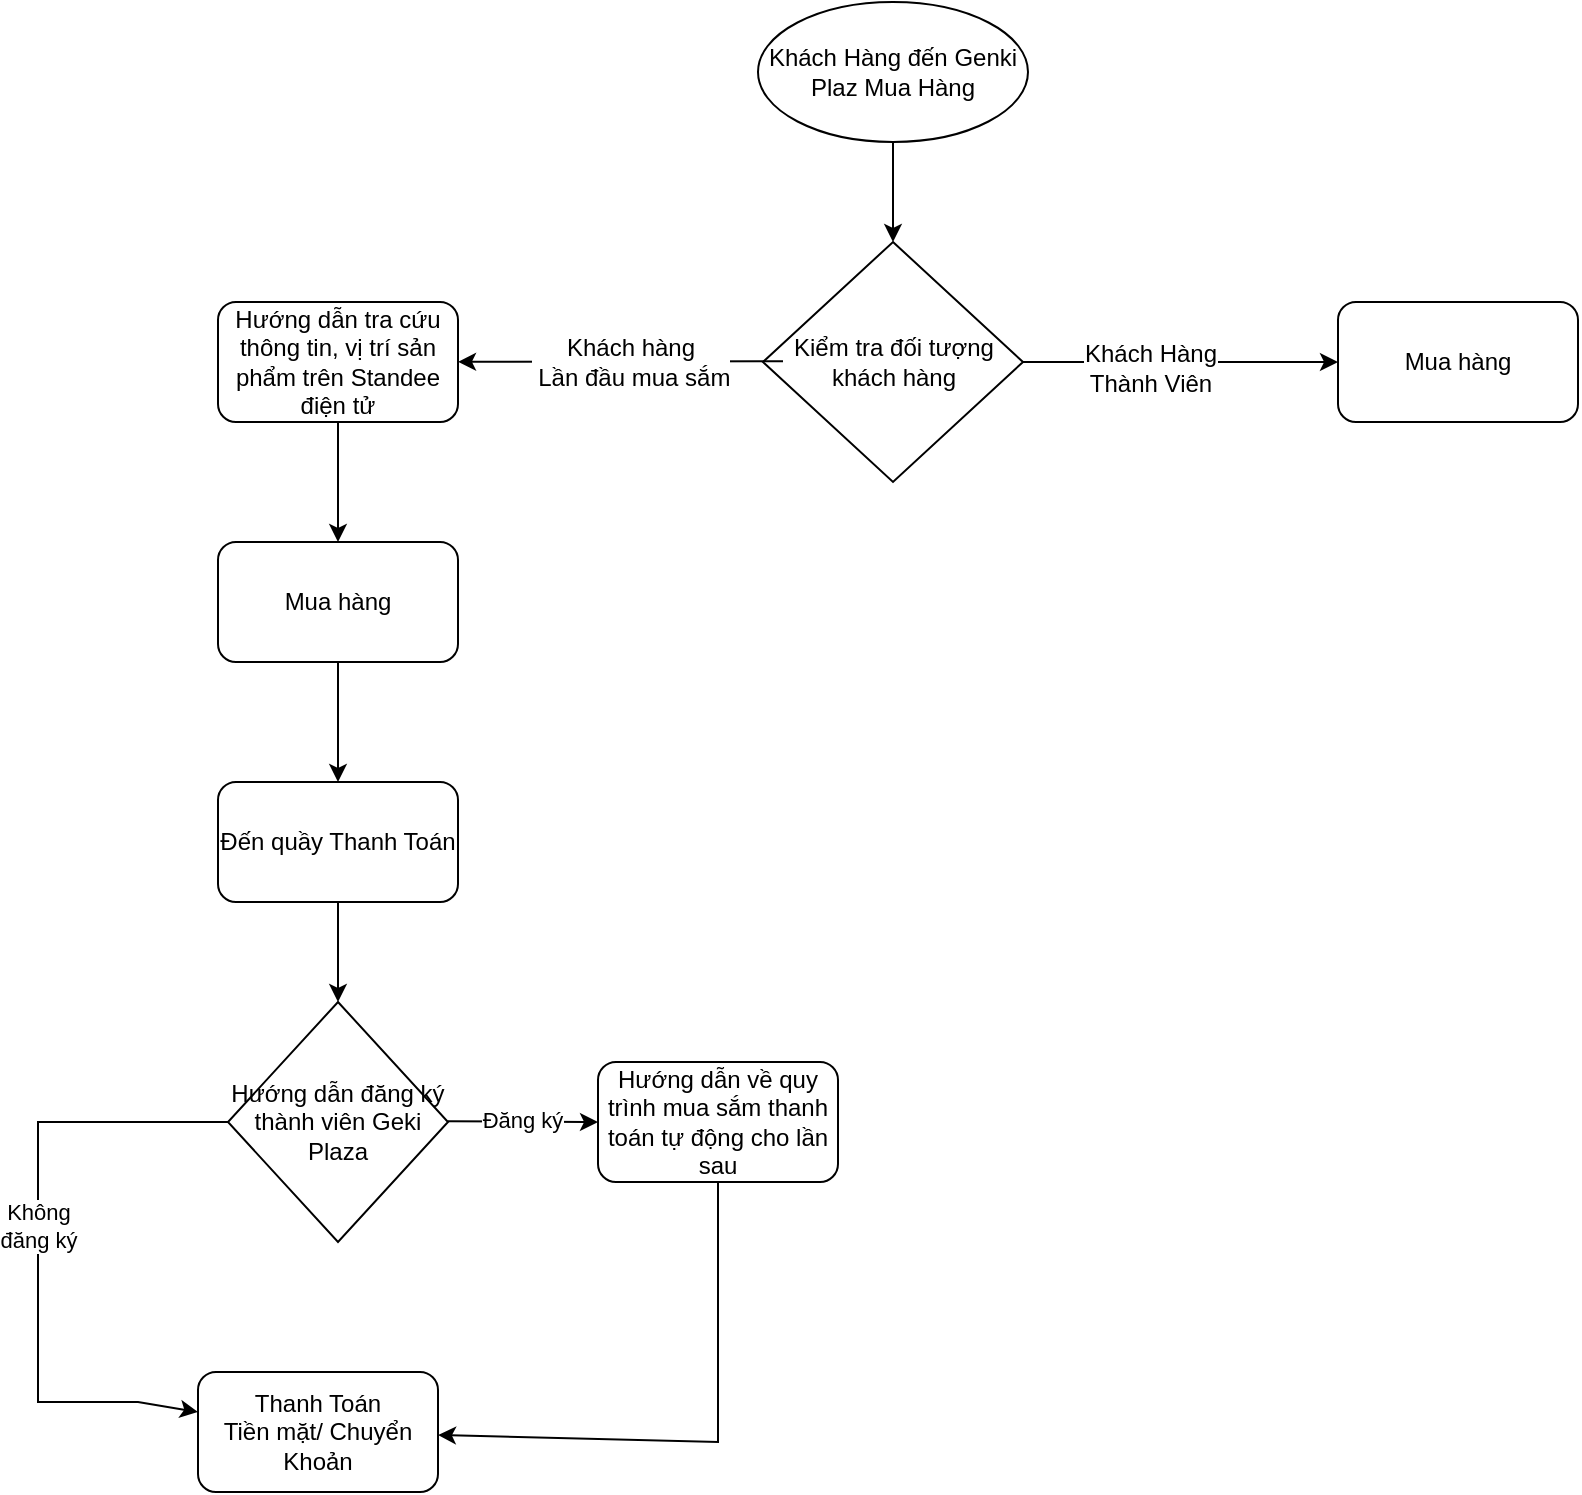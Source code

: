 <mxfile version="22.1.15" type="github">
  <diagram id="C5RBs43oDa-KdzZeNtuy" name="Page-1">
    <mxGraphModel dx="1816" dy="541" grid="1" gridSize="10" guides="1" tooltips="1" connect="1" arrows="1" fold="1" page="1" pageScale="1" pageWidth="827" pageHeight="1169" math="0" shadow="0">
      <root>
        <mxCell id="WIyWlLk6GJQsqaUBKTNV-0" />
        <mxCell id="WIyWlLk6GJQsqaUBKTNV-1" parent="WIyWlLk6GJQsqaUBKTNV-0" />
        <mxCell id="aPV8XcEKE8DMEjJSvruH-8" style="edgeStyle=orthogonalEdgeStyle;rounded=0;orthogonalLoop=1;jettySize=auto;html=1;exitX=0.5;exitY=1;exitDx=0;exitDy=0;fontSize=12;" edge="1" parent="WIyWlLk6GJQsqaUBKTNV-1" source="aPV8XcEKE8DMEjJSvruH-2" target="aPV8XcEKE8DMEjJSvruH-5">
          <mxGeometry relative="1" as="geometry" />
        </mxCell>
        <mxCell id="aPV8XcEKE8DMEjJSvruH-2" value="Khách Hàng đến Genki Plaz Mua Hàng" style="ellipse;whiteSpace=wrap;html=1;fontSize=12;" vertex="1" parent="WIyWlLk6GJQsqaUBKTNV-1">
          <mxGeometry x="310" y="20" width="135" height="70" as="geometry" />
        </mxCell>
        <mxCell id="aPV8XcEKE8DMEjJSvruH-5" value="Kiểm tra đối tượng khách hàng" style="rhombus;whiteSpace=wrap;html=1;fontSize=12;" vertex="1" parent="WIyWlLk6GJQsqaUBKTNV-1">
          <mxGeometry x="312.5" y="140" width="130" height="120" as="geometry" />
        </mxCell>
        <mxCell id="aPV8XcEKE8DMEjJSvruH-9" value="" style="endArrow=classic;html=1;rounded=0;fontSize=12;" edge="1" parent="WIyWlLk6GJQsqaUBKTNV-1" target="aPV8XcEKE8DMEjJSvruH-36">
          <mxGeometry width="50" height="50" relative="1" as="geometry">
            <mxPoint x="322.5" y="199.66" as="sourcePoint" />
            <mxPoint x="170" y="199.66" as="targetPoint" />
          </mxGeometry>
        </mxCell>
        <mxCell id="aPV8XcEKE8DMEjJSvruH-11" value="Khách hàng&lt;br style=&quot;font-size: 12px;&quot;&gt;&amp;nbsp;Lần đầu mua sắm" style="edgeLabel;html=1;align=center;verticalAlign=middle;resizable=0;points=[];fontSize=12;" vertex="1" connectable="0" parent="aPV8XcEKE8DMEjJSvruH-9">
          <mxGeometry x="0.009" y="7" relative="1" as="geometry">
            <mxPoint x="5" y="-7" as="offset" />
          </mxGeometry>
        </mxCell>
        <mxCell id="aPV8XcEKE8DMEjJSvruH-10" value="" style="endArrow=classic;html=1;rounded=0;fontSize=12;" edge="1" parent="WIyWlLk6GJQsqaUBKTNV-1" source="aPV8XcEKE8DMEjJSvruH-5" target="aPV8XcEKE8DMEjJSvruH-14">
          <mxGeometry width="50" height="50" relative="1" as="geometry">
            <mxPoint x="450.0" y="199.54" as="sourcePoint" />
            <mxPoint x="639.46" y="199.5" as="targetPoint" />
          </mxGeometry>
        </mxCell>
        <mxCell id="aPV8XcEKE8DMEjJSvruH-12" value="Khách Hàng&lt;br style=&quot;font-size: 12px;&quot;&gt;Thành Viên" style="edgeLabel;html=1;align=center;verticalAlign=middle;resizable=0;points=[];fontSize=12;" vertex="1" connectable="0" parent="aPV8XcEKE8DMEjJSvruH-10">
          <mxGeometry x="-0.293" y="-3" relative="1" as="geometry">
            <mxPoint x="8" as="offset" />
          </mxGeometry>
        </mxCell>
        <mxCell id="aPV8XcEKE8DMEjJSvruH-14" value="Mua hàng" style="rounded=1;whiteSpace=wrap;html=1;fontSize=12;" vertex="1" parent="WIyWlLk6GJQsqaUBKTNV-1">
          <mxGeometry x="600" y="170" width="120" height="60" as="geometry" />
        </mxCell>
        <mxCell id="aPV8XcEKE8DMEjJSvruH-15" value="Mua hàng" style="rounded=1;whiteSpace=wrap;html=1;fontSize=12;" vertex="1" parent="WIyWlLk6GJQsqaUBKTNV-1">
          <mxGeometry x="40" y="290" width="120" height="60" as="geometry" />
        </mxCell>
        <mxCell id="aPV8XcEKE8DMEjJSvruH-16" value="Đến quầy Thanh Toán" style="rounded=1;whiteSpace=wrap;html=1;fontSize=12;" vertex="1" parent="WIyWlLk6GJQsqaUBKTNV-1">
          <mxGeometry x="40" y="410" width="120" height="60" as="geometry" />
        </mxCell>
        <mxCell id="aPV8XcEKE8DMEjJSvruH-17" value="" style="endArrow=classic;html=1;rounded=0;fontSize=12;" edge="1" parent="WIyWlLk6GJQsqaUBKTNV-1" source="aPV8XcEKE8DMEjJSvruH-15" target="aPV8XcEKE8DMEjJSvruH-16">
          <mxGeometry width="50" height="50" relative="1" as="geometry">
            <mxPoint x="390" y="350" as="sourcePoint" />
            <mxPoint x="440" y="300" as="targetPoint" />
            <Array as="points">
              <mxPoint x="100" y="350" />
            </Array>
          </mxGeometry>
        </mxCell>
        <mxCell id="aPV8XcEKE8DMEjJSvruH-18" value="Thanh Toán&lt;br style=&quot;font-size: 12px;&quot;&gt;Tiền mặt/ Chuyển Khoản" style="rounded=1;whiteSpace=wrap;html=1;fontSize=12;" vertex="1" parent="WIyWlLk6GJQsqaUBKTNV-1">
          <mxGeometry x="30" y="705" width="120" height="60" as="geometry" />
        </mxCell>
        <mxCell id="aPV8XcEKE8DMEjJSvruH-21" value="" style="endArrow=classic;html=1;rounded=0;fontSize=12;" edge="1" parent="WIyWlLk6GJQsqaUBKTNV-1" source="aPV8XcEKE8DMEjJSvruH-16">
          <mxGeometry width="50" height="50" relative="1" as="geometry">
            <mxPoint x="110" y="360" as="sourcePoint" />
            <mxPoint x="100" y="520.0" as="targetPoint" />
            <Array as="points" />
          </mxGeometry>
        </mxCell>
        <mxCell id="aPV8XcEKE8DMEjJSvruH-24" value="" style="endArrow=classic;html=1;rounded=0;" edge="1" parent="WIyWlLk6GJQsqaUBKTNV-1">
          <mxGeometry width="50" height="50" relative="1" as="geometry">
            <mxPoint x="155" y="579.66" as="sourcePoint" />
            <mxPoint x="230" y="580" as="targetPoint" />
          </mxGeometry>
        </mxCell>
        <mxCell id="aPV8XcEKE8DMEjJSvruH-29" value="Đăng ký" style="edgeLabel;html=1;align=center;verticalAlign=middle;resizable=0;points=[];" vertex="1" connectable="0" parent="aPV8XcEKE8DMEjJSvruH-24">
          <mxGeometry x="-0.029" y="1" relative="1" as="geometry">
            <mxPoint as="offset" />
          </mxGeometry>
        </mxCell>
        <mxCell id="aPV8XcEKE8DMEjJSvruH-26" value="" style="endArrow=classic;html=1;rounded=0;" edge="1" parent="WIyWlLk6GJQsqaUBKTNV-1" source="aPV8XcEKE8DMEjJSvruH-28" target="aPV8XcEKE8DMEjJSvruH-18">
          <mxGeometry width="50" height="50" relative="1" as="geometry">
            <mxPoint x="90.003" y="669.997" as="sourcePoint" />
            <mxPoint y="620" as="targetPoint" />
            <Array as="points">
              <mxPoint x="10" y="580" />
              <mxPoint x="-50" y="580" />
              <mxPoint x="-50" y="720" />
              <mxPoint y="720" />
            </Array>
          </mxGeometry>
        </mxCell>
        <mxCell id="aPV8XcEKE8DMEjJSvruH-32" value="Không &lt;br&gt;đăng ký" style="edgeLabel;html=1;align=center;verticalAlign=middle;resizable=0;points=[];" vertex="1" connectable="0" parent="aPV8XcEKE8DMEjJSvruH-26">
          <mxGeometry x="-0.071" relative="1" as="geometry">
            <mxPoint as="offset" />
          </mxGeometry>
        </mxCell>
        <mxCell id="aPV8XcEKE8DMEjJSvruH-27" value="Hướng dẫn về quy trình mua sắm thanh toán tự động cho lần sau" style="rounded=1;whiteSpace=wrap;html=1;" vertex="1" parent="WIyWlLk6GJQsqaUBKTNV-1">
          <mxGeometry x="230" y="550" width="120" height="60" as="geometry" />
        </mxCell>
        <mxCell id="aPV8XcEKE8DMEjJSvruH-28" value="Hướng dẫn đăng ký thành viên Geki Plaza" style="rhombus;whiteSpace=wrap;html=1;" vertex="1" parent="WIyWlLk6GJQsqaUBKTNV-1">
          <mxGeometry x="45" y="520" width="110" height="120" as="geometry" />
        </mxCell>
        <mxCell id="aPV8XcEKE8DMEjJSvruH-35" value="" style="endArrow=classic;html=1;rounded=0;" edge="1" parent="WIyWlLk6GJQsqaUBKTNV-1" source="aPV8XcEKE8DMEjJSvruH-27" target="aPV8XcEKE8DMEjJSvruH-18">
          <mxGeometry width="50" height="50" relative="1" as="geometry">
            <mxPoint x="380" y="540" as="sourcePoint" />
            <mxPoint x="430" y="490" as="targetPoint" />
            <Array as="points">
              <mxPoint x="290" y="740" />
            </Array>
          </mxGeometry>
        </mxCell>
        <mxCell id="aPV8XcEKE8DMEjJSvruH-36" value="Hướng dẫn tra cứu thông tin, vị trí sản phẩm trên Standee điện tử" style="rounded=1;whiteSpace=wrap;html=1;fontSize=12;" vertex="1" parent="WIyWlLk6GJQsqaUBKTNV-1">
          <mxGeometry x="40" y="170" width="120" height="60" as="geometry" />
        </mxCell>
        <mxCell id="aPV8XcEKE8DMEjJSvruH-37" value="" style="endArrow=classic;html=1;rounded=0;" edge="1" parent="WIyWlLk6GJQsqaUBKTNV-1" source="aPV8XcEKE8DMEjJSvruH-36" target="aPV8XcEKE8DMEjJSvruH-15">
          <mxGeometry width="50" height="50" relative="1" as="geometry">
            <mxPoint x="380" y="340" as="sourcePoint" />
            <mxPoint x="430" y="290" as="targetPoint" />
          </mxGeometry>
        </mxCell>
      </root>
    </mxGraphModel>
  </diagram>
</mxfile>
